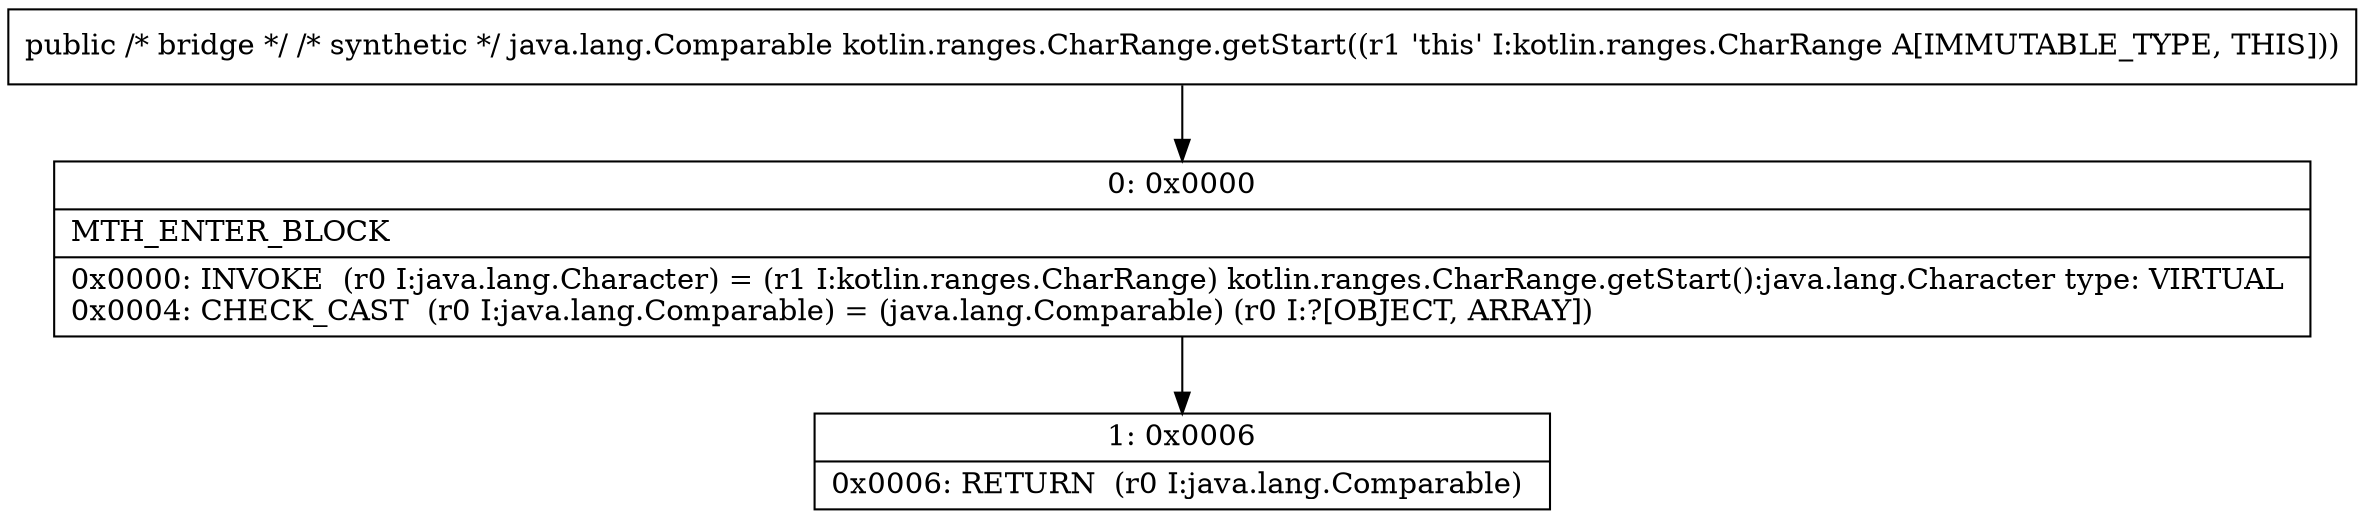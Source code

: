 digraph "CFG forkotlin.ranges.CharRange.getStart()Ljava\/lang\/Comparable;" {
Node_0 [shape=record,label="{0\:\ 0x0000|MTH_ENTER_BLOCK\l|0x0000: INVOKE  (r0 I:java.lang.Character) = (r1 I:kotlin.ranges.CharRange) kotlin.ranges.CharRange.getStart():java.lang.Character type: VIRTUAL \l0x0004: CHECK_CAST  (r0 I:java.lang.Comparable) = (java.lang.Comparable) (r0 I:?[OBJECT, ARRAY]) \l}"];
Node_1 [shape=record,label="{1\:\ 0x0006|0x0006: RETURN  (r0 I:java.lang.Comparable) \l}"];
MethodNode[shape=record,label="{public \/* bridge *\/ \/* synthetic *\/ java.lang.Comparable kotlin.ranges.CharRange.getStart((r1 'this' I:kotlin.ranges.CharRange A[IMMUTABLE_TYPE, THIS])) }"];
MethodNode -> Node_0;
Node_0 -> Node_1;
}

